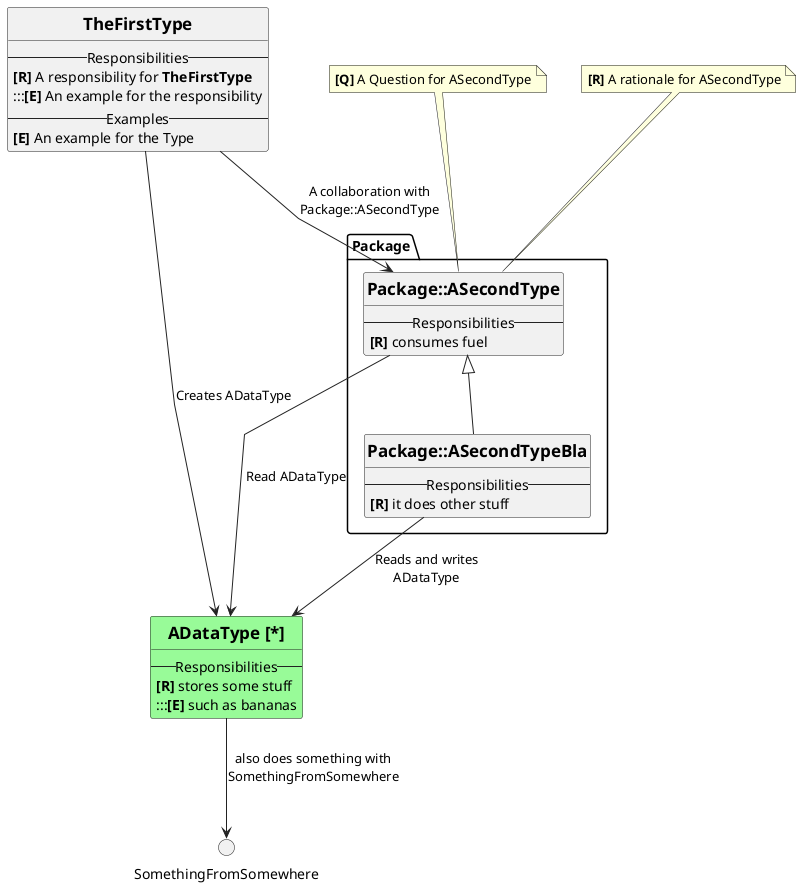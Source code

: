 @startuml
skinparam class {
  BackgroundColor<<data>> PaleGreen
  BackgroundColor<<proxy>> PaleRed
  ArrowColor #222222
  BorderColor #222222
}
skinparam linetype polyline
hide circles
hide stereotype
set separator ::

class "<b><size:17>TheFirstType</size></b>" as TheFirstType  {
-- Responsibilities --
  <b>[R]</b> A responsibility for <b>TheFirstType</b>
  :::<b>[E]</b> An example for the responsibility
-- Examples --
  <b>[E]</b> An example for the Type
}
TheFirstType --> Package::ASecondType : A collaboration with\nPackage::ASecondType
TheFirstType --> ADataType : Creates ADataType
class "<b><size:17>Package::ASecondType</size></b>" as Package::ASecondType  {
-- Responsibilities --
  <b>[R]</b> consumes fuel
}
note top of Package::ASecondType : <b>[Q]</b> A Question for ASecondType
note top of Package::ASecondType : <b>[R]</b> A rationale for ASecondType
Package::ASecondType --> ADataType : Read ADataType
class "<b><size:17>Package::ASecondTypeBla</size></b>" as Package::ASecondTypeBla  {
-- Responsibilities --
  <b>[R]</b> it does other stuff
}
Package::ASecondTypeBla --> ADataType : Reads and writes\nADataType
Package::ASecondType <|-- Package::ASecondTypeBla
circle SomethingFromSomewhere
class "<b><size:17>ADataType [*]</size></b>" as ADataType <<data>> {
-- Responsibilities --
  <b>[R]</b> stores some stuff
  :::<b>[E]</b> such as bananas
}
ADataType --> SomethingFromSomewhere : also does something with\nSomethingFromSomewhere
@enduml
